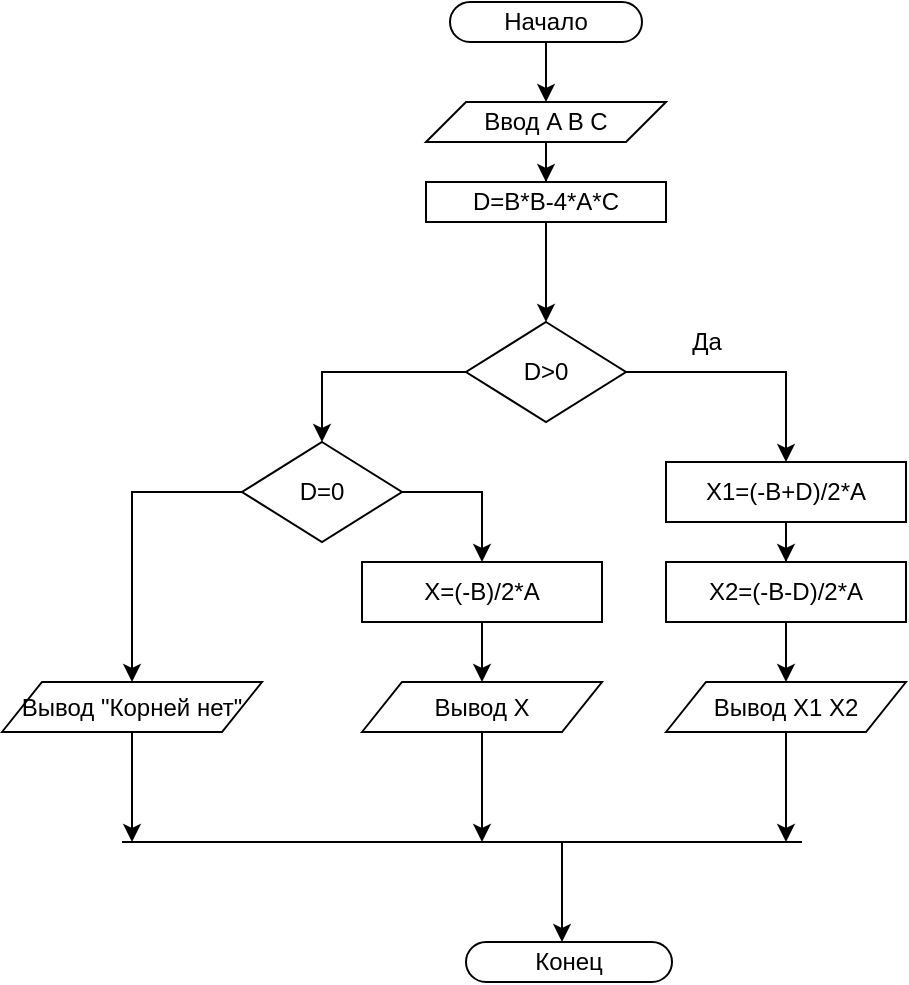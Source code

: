 <mxfile version="15.3.8" type="github">
  <diagram id="t49g7zartAsRad201b6j" name="Page-1">
    <mxGraphModel dx="1230" dy="685" grid="1" gridSize="10" guides="1" tooltips="1" connect="1" arrows="1" fold="1" page="1" pageScale="1" pageWidth="827" pageHeight="1169" math="0" shadow="0">
      <root>
        <mxCell id="0" />
        <mxCell id="1" parent="0" />
        <mxCell id="qcqsX-OKh-i5RfkpB1eP-3" value="" style="edgeStyle=orthogonalEdgeStyle;rounded=0;orthogonalLoop=1;jettySize=auto;html=1;" edge="1" parent="1" source="qcqsX-OKh-i5RfkpB1eP-1">
          <mxGeometry relative="1" as="geometry">
            <mxPoint x="402" y="270" as="targetPoint" />
          </mxGeometry>
        </mxCell>
        <mxCell id="qcqsX-OKh-i5RfkpB1eP-1" value="Начало" style="rounded=1;whiteSpace=wrap;html=1;arcSize=50;" vertex="1" parent="1">
          <mxGeometry x="354" y="220" width="96" height="20" as="geometry" />
        </mxCell>
        <mxCell id="qcqsX-OKh-i5RfkpB1eP-7" value="" style="edgeStyle=orthogonalEdgeStyle;rounded=0;orthogonalLoop=1;jettySize=auto;html=1;" edge="1" parent="1" source="qcqsX-OKh-i5RfkpB1eP-4" target="qcqsX-OKh-i5RfkpB1eP-6">
          <mxGeometry relative="1" as="geometry" />
        </mxCell>
        <mxCell id="qcqsX-OKh-i5RfkpB1eP-4" value="Ввод A B C" style="shape=parallelogram;perimeter=parallelogramPerimeter;whiteSpace=wrap;html=1;fixedSize=1;" vertex="1" parent="1">
          <mxGeometry x="342" y="270" width="120" height="20" as="geometry" />
        </mxCell>
        <mxCell id="qcqsX-OKh-i5RfkpB1eP-9" value="" style="edgeStyle=orthogonalEdgeStyle;rounded=0;orthogonalLoop=1;jettySize=auto;html=1;" edge="1" parent="1" source="qcqsX-OKh-i5RfkpB1eP-6" target="qcqsX-OKh-i5RfkpB1eP-8">
          <mxGeometry relative="1" as="geometry" />
        </mxCell>
        <mxCell id="qcqsX-OKh-i5RfkpB1eP-6" value="D=B*B-4*A*C" style="whiteSpace=wrap;html=1;" vertex="1" parent="1">
          <mxGeometry x="342" y="310" width="120" height="20" as="geometry" />
        </mxCell>
        <mxCell id="qcqsX-OKh-i5RfkpB1eP-11" value="" style="edgeStyle=orthogonalEdgeStyle;rounded=0;orthogonalLoop=1;jettySize=auto;html=1;" edge="1" parent="1" source="qcqsX-OKh-i5RfkpB1eP-8" target="qcqsX-OKh-i5RfkpB1eP-10">
          <mxGeometry relative="1" as="geometry" />
        </mxCell>
        <mxCell id="qcqsX-OKh-i5RfkpB1eP-16" value="" style="edgeStyle=orthogonalEdgeStyle;rounded=0;orthogonalLoop=1;jettySize=auto;html=1;" edge="1" parent="1" source="qcqsX-OKh-i5RfkpB1eP-8" target="qcqsX-OKh-i5RfkpB1eP-15">
          <mxGeometry relative="1" as="geometry" />
        </mxCell>
        <mxCell id="qcqsX-OKh-i5RfkpB1eP-8" value="D&amp;gt;0" style="rhombus;whiteSpace=wrap;html=1;" vertex="1" parent="1">
          <mxGeometry x="362" y="380" width="80" height="50" as="geometry" />
        </mxCell>
        <mxCell id="qcqsX-OKh-i5RfkpB1eP-14" value="" style="edgeStyle=orthogonalEdgeStyle;rounded=0;orthogonalLoop=1;jettySize=auto;html=1;" edge="1" parent="1" source="qcqsX-OKh-i5RfkpB1eP-10" target="qcqsX-OKh-i5RfkpB1eP-13">
          <mxGeometry relative="1" as="geometry" />
        </mxCell>
        <mxCell id="qcqsX-OKh-i5RfkpB1eP-10" value="X1=(-B+D)/2*A" style="whiteSpace=wrap;html=1;" vertex="1" parent="1">
          <mxGeometry x="462" y="450" width="120" height="30" as="geometry" />
        </mxCell>
        <mxCell id="qcqsX-OKh-i5RfkpB1eP-12" value="Да" style="text;html=1;resizable=0;autosize=1;align=center;verticalAlign=middle;points=[];fillColor=none;strokeColor=none;rounded=0;" vertex="1" parent="1">
          <mxGeometry x="467" y="380" width="30" height="20" as="geometry" />
        </mxCell>
        <mxCell id="qcqsX-OKh-i5RfkpB1eP-24" value="" style="edgeStyle=orthogonalEdgeStyle;rounded=0;orthogonalLoop=1;jettySize=auto;html=1;" edge="1" parent="1" source="qcqsX-OKh-i5RfkpB1eP-13" target="qcqsX-OKh-i5RfkpB1eP-23">
          <mxGeometry relative="1" as="geometry" />
        </mxCell>
        <mxCell id="qcqsX-OKh-i5RfkpB1eP-13" value="X2=(-B-D)/2*A" style="whiteSpace=wrap;html=1;" vertex="1" parent="1">
          <mxGeometry x="462" y="500" width="120" height="30" as="geometry" />
        </mxCell>
        <mxCell id="qcqsX-OKh-i5RfkpB1eP-20" value="" style="edgeStyle=orthogonalEdgeStyle;rounded=0;orthogonalLoop=1;jettySize=auto;html=1;" edge="1" parent="1" source="qcqsX-OKh-i5RfkpB1eP-15" target="qcqsX-OKh-i5RfkpB1eP-19">
          <mxGeometry relative="1" as="geometry">
            <Array as="points">
              <mxPoint x="370" y="465" />
            </Array>
          </mxGeometry>
        </mxCell>
        <mxCell id="qcqsX-OKh-i5RfkpB1eP-28" value="" style="edgeStyle=orthogonalEdgeStyle;rounded=0;orthogonalLoop=1;jettySize=auto;html=1;" edge="1" parent="1" source="qcqsX-OKh-i5RfkpB1eP-15" target="qcqsX-OKh-i5RfkpB1eP-27">
          <mxGeometry relative="1" as="geometry">
            <Array as="points">
              <mxPoint x="195" y="465" />
            </Array>
          </mxGeometry>
        </mxCell>
        <mxCell id="qcqsX-OKh-i5RfkpB1eP-15" value="D=0" style="rhombus;whiteSpace=wrap;html=1;" vertex="1" parent="1">
          <mxGeometry x="250" y="440" width="80" height="50" as="geometry" />
        </mxCell>
        <mxCell id="qcqsX-OKh-i5RfkpB1eP-26" value="" style="edgeStyle=orthogonalEdgeStyle;rounded=0;orthogonalLoop=1;jettySize=auto;html=1;" edge="1" parent="1" source="qcqsX-OKh-i5RfkpB1eP-19" target="qcqsX-OKh-i5RfkpB1eP-25">
          <mxGeometry relative="1" as="geometry" />
        </mxCell>
        <mxCell id="qcqsX-OKh-i5RfkpB1eP-19" value="X=(-B)/2*A" style="whiteSpace=wrap;html=1;" vertex="1" parent="1">
          <mxGeometry x="310" y="500" width="120" height="30" as="geometry" />
        </mxCell>
        <mxCell id="qcqsX-OKh-i5RfkpB1eP-35" style="edgeStyle=orthogonalEdgeStyle;rounded=0;orthogonalLoop=1;jettySize=auto;html=1;exitX=0.5;exitY=1;exitDx=0;exitDy=0;" edge="1" parent="1" source="qcqsX-OKh-i5RfkpB1eP-23">
          <mxGeometry relative="1" as="geometry">
            <mxPoint x="522" y="640" as="targetPoint" />
          </mxGeometry>
        </mxCell>
        <mxCell id="qcqsX-OKh-i5RfkpB1eP-23" value="Вывод X1 X2" style="shape=parallelogram;perimeter=parallelogramPerimeter;whiteSpace=wrap;html=1;fixedSize=1;" vertex="1" parent="1">
          <mxGeometry x="462" y="560" width="120" height="25" as="geometry" />
        </mxCell>
        <mxCell id="qcqsX-OKh-i5RfkpB1eP-34" style="edgeStyle=orthogonalEdgeStyle;rounded=0;orthogonalLoop=1;jettySize=auto;html=1;exitX=0.5;exitY=1;exitDx=0;exitDy=0;" edge="1" parent="1" source="qcqsX-OKh-i5RfkpB1eP-25">
          <mxGeometry relative="1" as="geometry">
            <mxPoint x="370" y="640" as="targetPoint" />
          </mxGeometry>
        </mxCell>
        <mxCell id="qcqsX-OKh-i5RfkpB1eP-25" value="Вывод X" style="shape=parallelogram;perimeter=parallelogramPerimeter;whiteSpace=wrap;html=1;fixedSize=1;" vertex="1" parent="1">
          <mxGeometry x="310" y="560" width="120" height="25" as="geometry" />
        </mxCell>
        <mxCell id="qcqsX-OKh-i5RfkpB1eP-33" style="edgeStyle=orthogonalEdgeStyle;rounded=0;orthogonalLoop=1;jettySize=auto;html=1;exitX=0.5;exitY=1;exitDx=0;exitDy=0;" edge="1" parent="1" source="qcqsX-OKh-i5RfkpB1eP-27">
          <mxGeometry relative="1" as="geometry">
            <mxPoint x="195" y="640" as="targetPoint" />
          </mxGeometry>
        </mxCell>
        <mxCell id="qcqsX-OKh-i5RfkpB1eP-27" value="Вывод &quot;Корней нет&quot;" style="shape=parallelogram;perimeter=parallelogramPerimeter;whiteSpace=wrap;html=1;fixedSize=1;" vertex="1" parent="1">
          <mxGeometry x="130" y="560" width="130" height="25" as="geometry" />
        </mxCell>
        <mxCell id="qcqsX-OKh-i5RfkpB1eP-36" value="" style="endArrow=none;html=1;" edge="1" parent="1">
          <mxGeometry width="50" height="50" relative="1" as="geometry">
            <mxPoint x="190" y="640" as="sourcePoint" />
            <mxPoint x="530" y="640" as="targetPoint" />
          </mxGeometry>
        </mxCell>
        <mxCell id="qcqsX-OKh-i5RfkpB1eP-37" value="" style="endArrow=classic;html=1;" edge="1" parent="1">
          <mxGeometry width="50" height="50" relative="1" as="geometry">
            <mxPoint x="410" y="640" as="sourcePoint" />
            <mxPoint x="410" y="690" as="targetPoint" />
          </mxGeometry>
        </mxCell>
        <mxCell id="qcqsX-OKh-i5RfkpB1eP-38" value="Конец" style="rounded=1;whiteSpace=wrap;html=1;arcSize=50;" vertex="1" parent="1">
          <mxGeometry x="362" y="690" width="103" height="20" as="geometry" />
        </mxCell>
      </root>
    </mxGraphModel>
  </diagram>
</mxfile>
